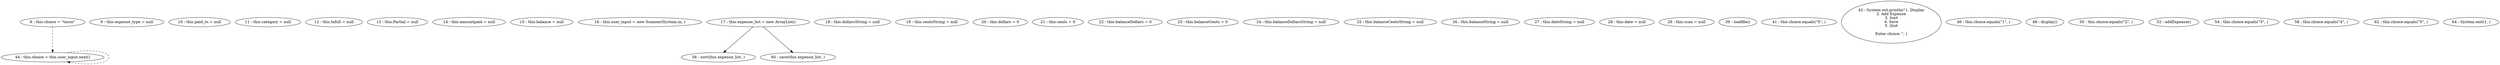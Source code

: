 digraph G {
"8 : this.choice = \"tacos\""
"8 : this.choice = \"tacos\"" -> "44 : this.choice = this.user_input.next()" [style=dashed]
"9 : this.expense_type = null"
"10 : this.paid_to = null"
"11 : this.category = null"
"12 : this.Infull = null"
"13 : this.Partial = null"
"14 : this.amountpaid = null"
"15 : this.balance = null"
"16 : this.user_input = new Scanner(System.in, )"
"17 : this.expense_list = new ArrayList()"
"17 : this.expense_list = new ArrayList()" -> "56 : sort(this.expense_list, )"
"17 : this.expense_list = new ArrayList()" -> "60 : save(this.expense_list, )"
"18 : this.dollarsString = null"
"19 : this.centsString = null"
"20 : this.dollars = 0"
"21 : this.cents = 0"
"22 : this.balanceDollars = 0"
"23 : this.balanceCents = 0"
"24 : this.balanceDollarsString = null"
"25 : this.balanceCentsString = null"
"26 : this.balanceString = null"
"27 : this.dateString = null"
"28 : this.date = null"
"29 : this.scan = null"
"39 : loadfile()"
"41 : this.choice.equals(\"5\", )"
"43 : System.out.println(\"1. Display\n2. Add Expense\n3. Sort\n4. Save\n5. Quit\n\nEnter choice: \", )"
"44 : this.choice = this.user_input.next()"
"44 : this.choice = this.user_input.next()" -> "44 : this.choice = this.user_input.next()" [style=dashed]
"46 : this.choice.equals(\"1\", )"
"48 : display()"
"50 : this.choice.equals(\"2\", )"
"52 : addExpense()"
"54 : this.choice.equals(\"3\", )"
"56 : sort(this.expense_list, )"
"58 : this.choice.equals(\"4\", )"
"60 : save(this.expense_list, )"
"62 : this.choice.equals(\"5\", )"
"64 : System.exit(1, )"
"41 : this.choice.equals(\"5\", )"
}